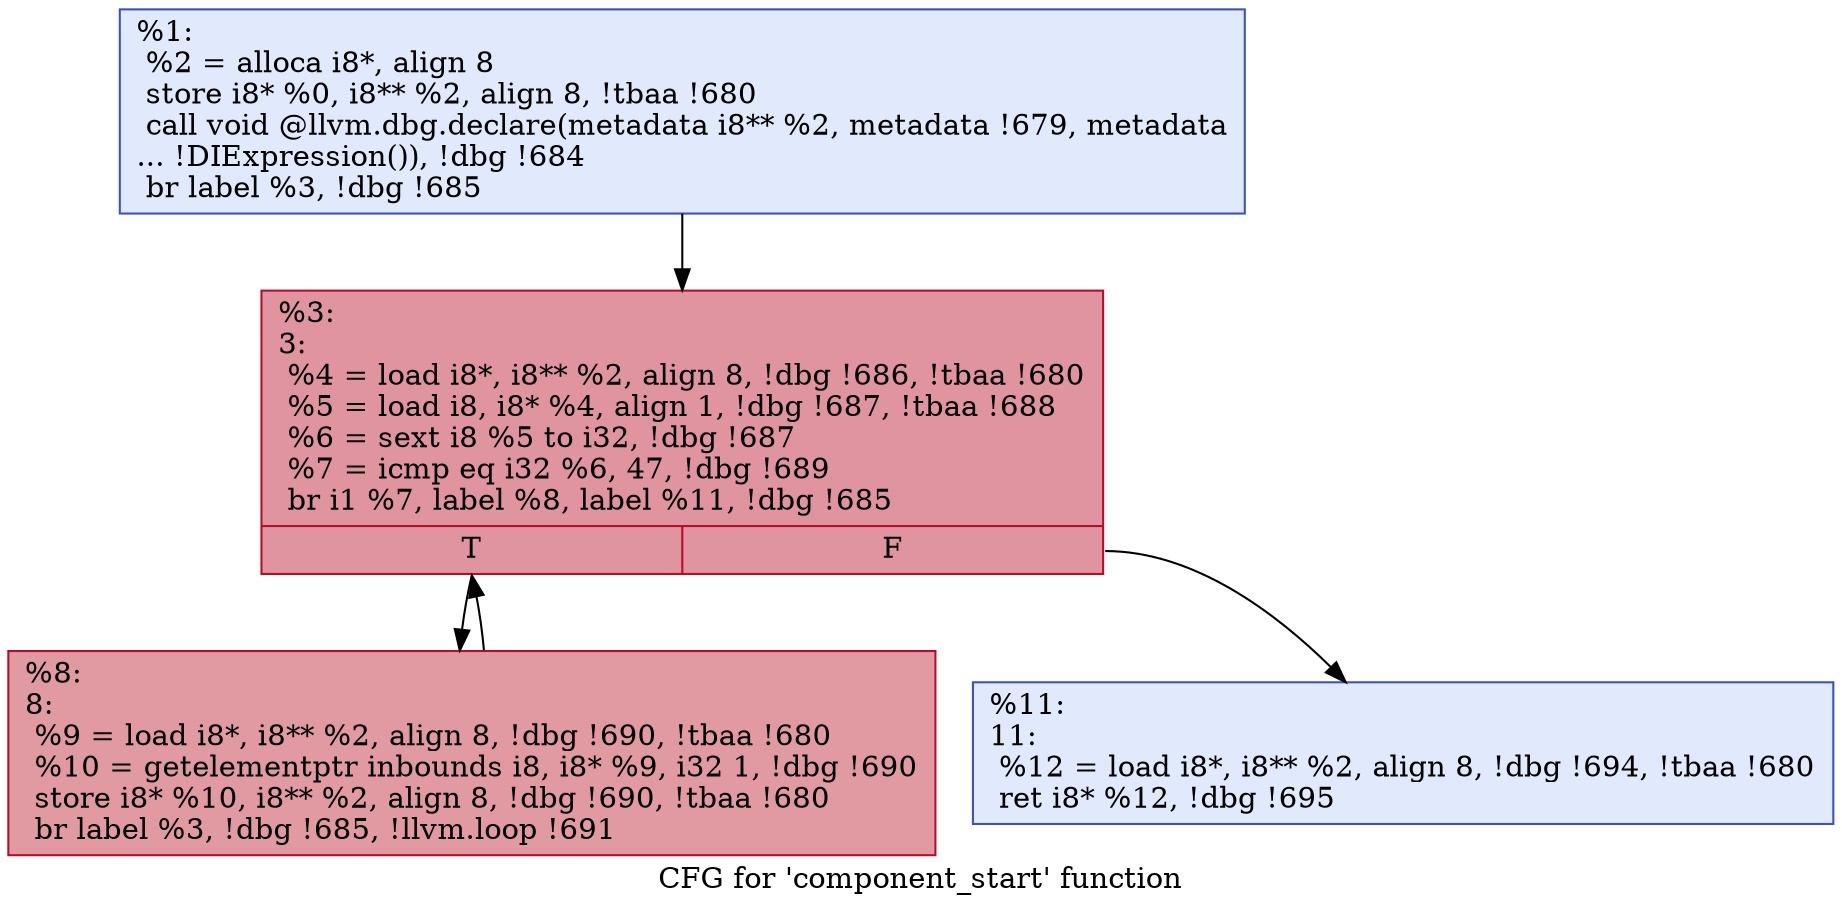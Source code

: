 digraph "CFG for 'component_start' function" {
	label="CFG for 'component_start' function";

	Node0x21d27a0 [shape=record,color="#3d50c3ff", style=filled, fillcolor="#b9d0f970",label="{%1:\l  %2 = alloca i8*, align 8\l  store i8* %0, i8** %2, align 8, !tbaa !680\l  call void @llvm.dbg.declare(metadata i8** %2, metadata !679, metadata\l... !DIExpression()), !dbg !684\l  br label %3, !dbg !685\l}"];
	Node0x21d27a0 -> Node0x21d2820;
	Node0x21d2820 [shape=record,color="#b70d28ff", style=filled, fillcolor="#b70d2870",label="{%3:\l3:                                                \l  %4 = load i8*, i8** %2, align 8, !dbg !686, !tbaa !680\l  %5 = load i8, i8* %4, align 1, !dbg !687, !tbaa !688\l  %6 = sext i8 %5 to i32, !dbg !687\l  %7 = icmp eq i32 %6, 47, !dbg !689\l  br i1 %7, label %8, label %11, !dbg !685\l|{<s0>T|<s1>F}}"];
	Node0x21d2820:s0 -> Node0x21d2870;
	Node0x21d2820:s1 -> Node0x21d28c0;
	Node0x21d2870 [shape=record,color="#b70d28ff", style=filled, fillcolor="#bb1b2c70",label="{%8:\l8:                                                \l  %9 = load i8*, i8** %2, align 8, !dbg !690, !tbaa !680\l  %10 = getelementptr inbounds i8, i8* %9, i32 1, !dbg !690\l  store i8* %10, i8** %2, align 8, !dbg !690, !tbaa !680\l  br label %3, !dbg !685, !llvm.loop !691\l}"];
	Node0x21d2870 -> Node0x21d2820;
	Node0x21d28c0 [shape=record,color="#3d50c3ff", style=filled, fillcolor="#b9d0f970",label="{%11:\l11:                                               \l  %12 = load i8*, i8** %2, align 8, !dbg !694, !tbaa !680\l  ret i8* %12, !dbg !695\l}"];
}
